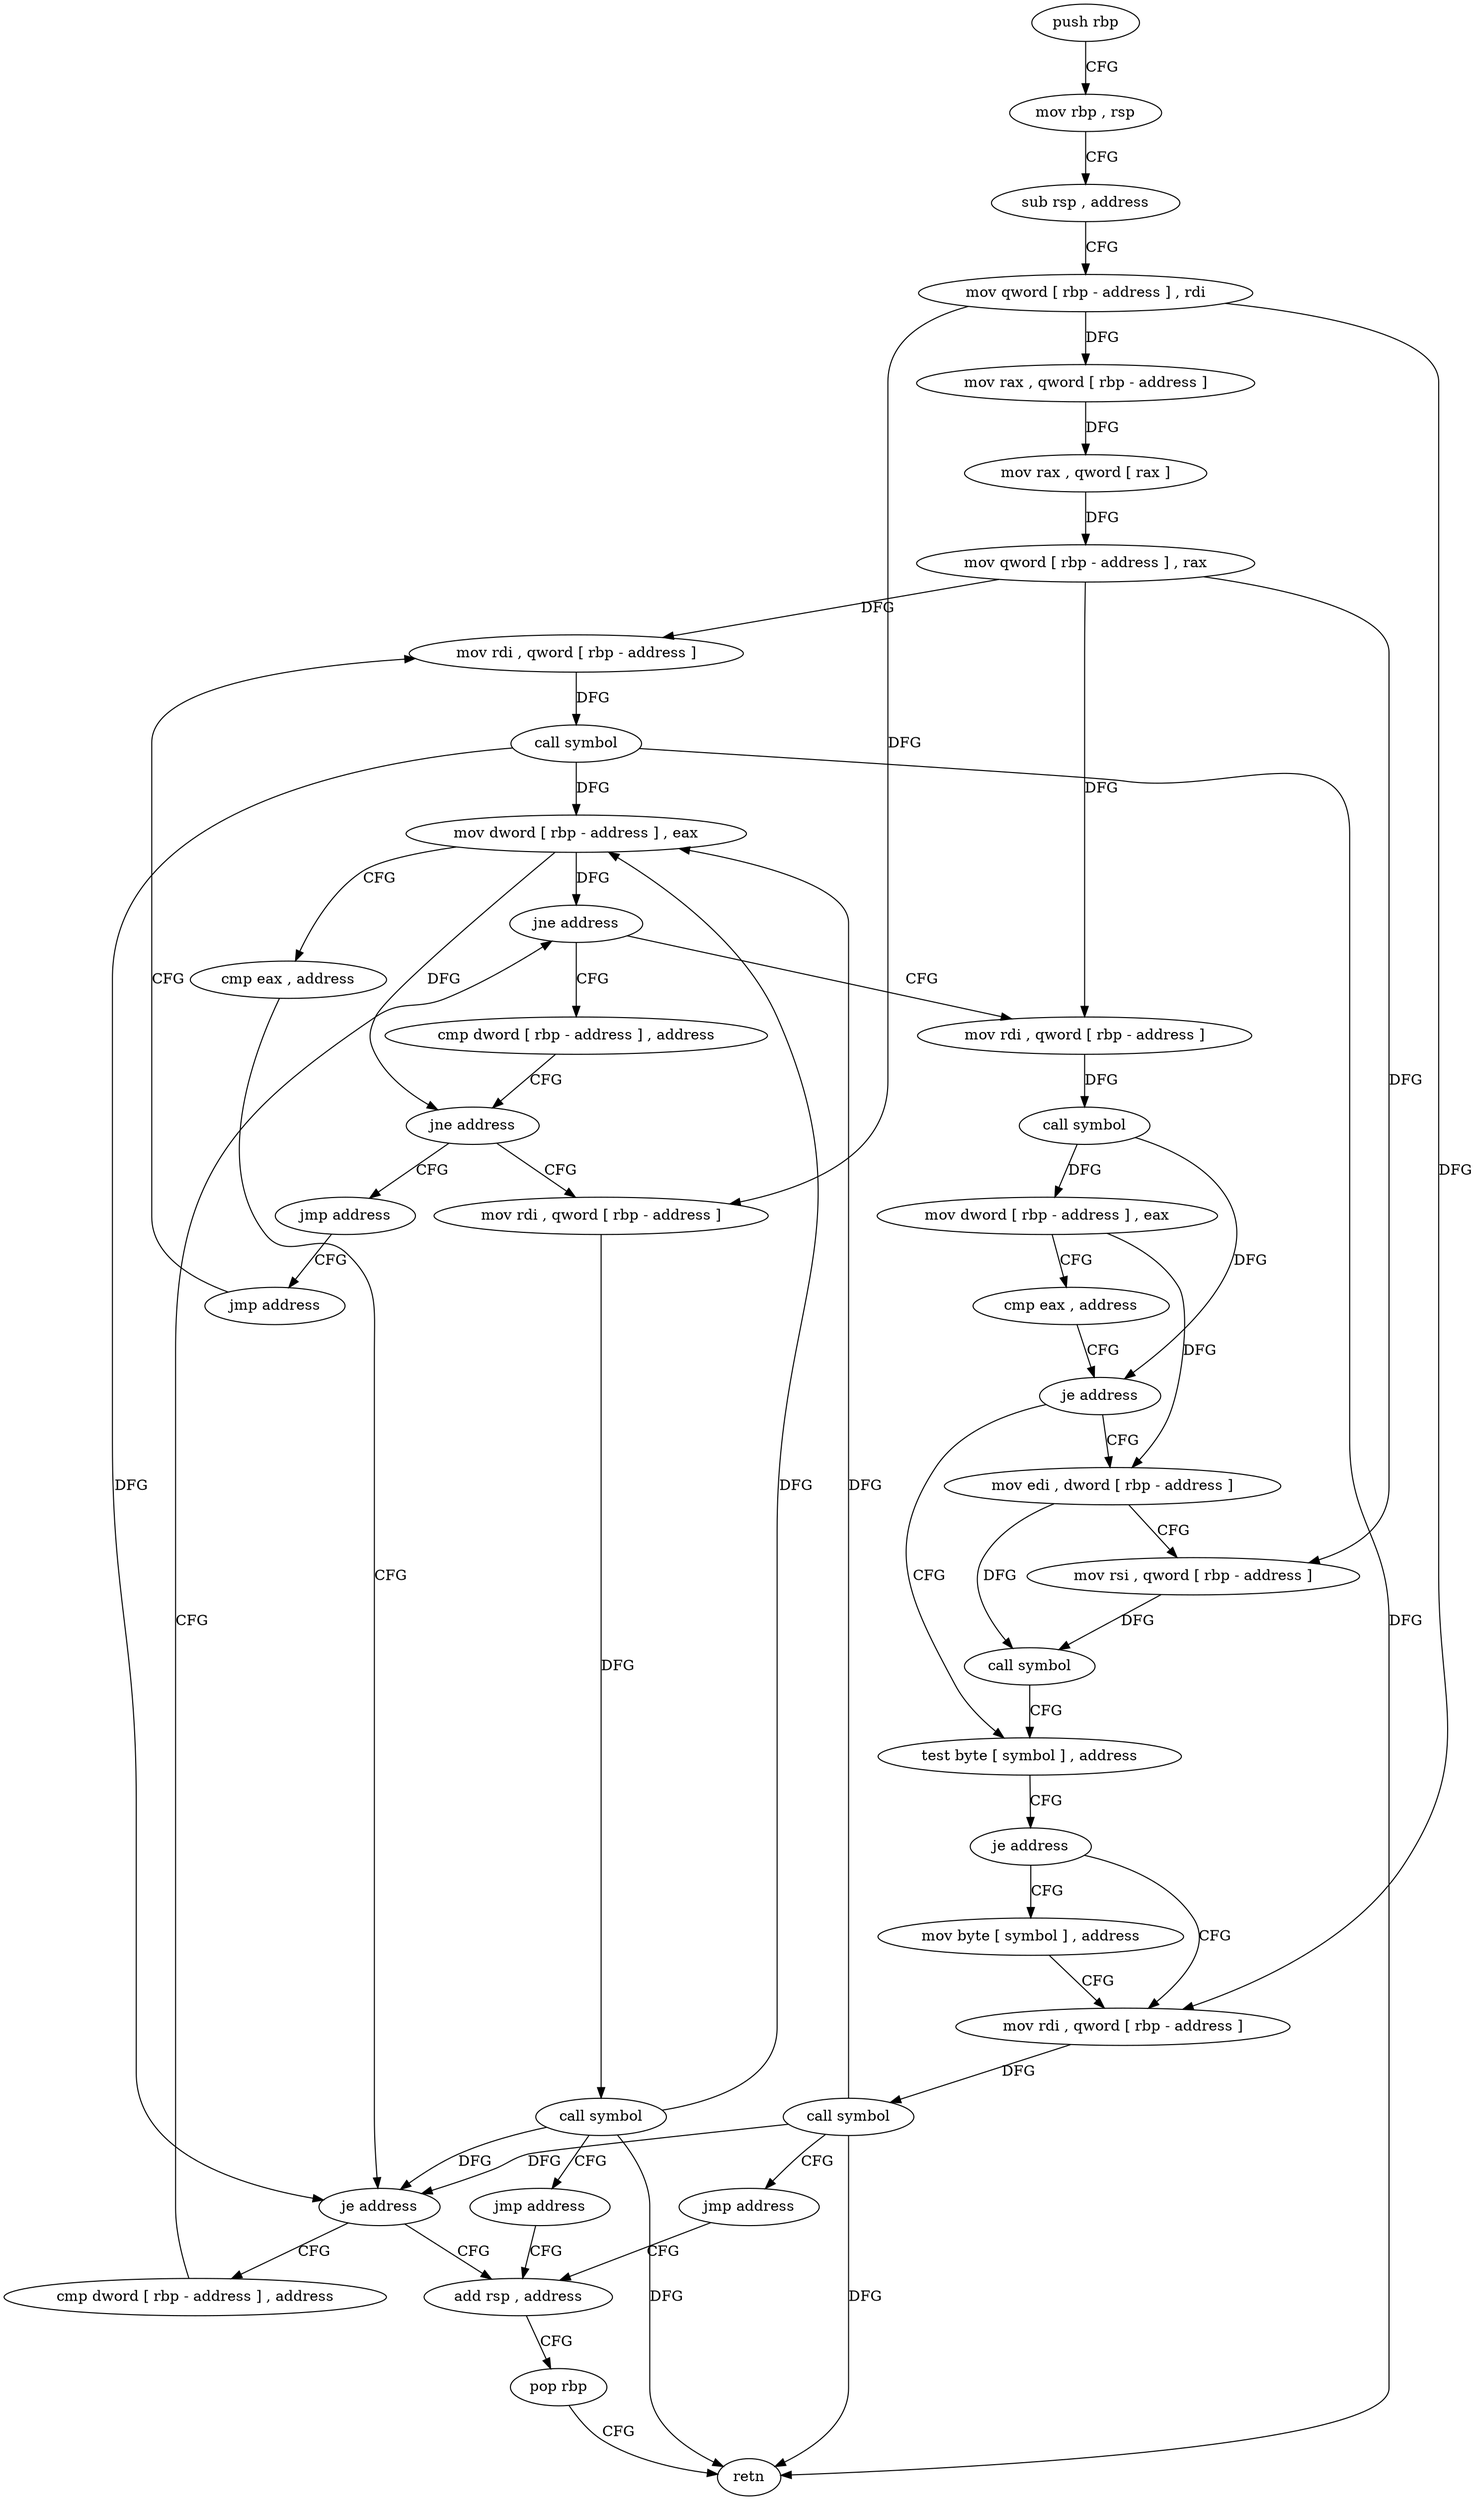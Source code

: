 digraph "func" {
"4238752" [label = "push rbp" ]
"4238753" [label = "mov rbp , rsp" ]
"4238756" [label = "sub rsp , address" ]
"4238760" [label = "mov qword [ rbp - address ] , rdi" ]
"4238764" [label = "mov rax , qword [ rbp - address ]" ]
"4238768" [label = "mov rax , qword [ rax ]" ]
"4238771" [label = "mov qword [ rbp - address ] , rax" ]
"4238775" [label = "mov rdi , qword [ rbp - address ]" ]
"4238909" [label = "add rsp , address" ]
"4238913" [label = "pop rbp" ]
"4238914" [label = "retn" ]
"4238796" [label = "cmp dword [ rbp - address ] , address" ]
"4238800" [label = "jne address" ]
"4238875" [label = "cmp dword [ rbp - address ] , address" ]
"4238806" [label = "mov rdi , qword [ rbp - address ]" ]
"4238879" [label = "jne address" ]
"4238899" [label = "jmp address" ]
"4238885" [label = "mov rdi , qword [ rbp - address ]" ]
"4238810" [label = "call symbol" ]
"4238815" [label = "mov dword [ rbp - address ] , eax" ]
"4238818" [label = "cmp eax , address" ]
"4238821" [label = "je address" ]
"4238839" [label = "test byte [ symbol ] , address" ]
"4238827" [label = "mov edi , dword [ rbp - address ]" ]
"4238904" [label = "jmp address" ]
"4238889" [label = "call symbol" ]
"4238894" [label = "jmp address" ]
"4238847" [label = "je address" ]
"4238861" [label = "mov rdi , qword [ rbp - address ]" ]
"4238853" [label = "mov byte [ symbol ] , address" ]
"4238830" [label = "mov rsi , qword [ rbp - address ]" ]
"4238834" [label = "call symbol" ]
"4238865" [label = "call symbol" ]
"4238870" [label = "jmp address" ]
"4238779" [label = "call symbol" ]
"4238784" [label = "mov dword [ rbp - address ] , eax" ]
"4238787" [label = "cmp eax , address" ]
"4238790" [label = "je address" ]
"4238752" -> "4238753" [ label = "CFG" ]
"4238753" -> "4238756" [ label = "CFG" ]
"4238756" -> "4238760" [ label = "CFG" ]
"4238760" -> "4238764" [ label = "DFG" ]
"4238760" -> "4238885" [ label = "DFG" ]
"4238760" -> "4238861" [ label = "DFG" ]
"4238764" -> "4238768" [ label = "DFG" ]
"4238768" -> "4238771" [ label = "DFG" ]
"4238771" -> "4238775" [ label = "DFG" ]
"4238771" -> "4238806" [ label = "DFG" ]
"4238771" -> "4238830" [ label = "DFG" ]
"4238775" -> "4238779" [ label = "DFG" ]
"4238909" -> "4238913" [ label = "CFG" ]
"4238913" -> "4238914" [ label = "CFG" ]
"4238796" -> "4238800" [ label = "CFG" ]
"4238800" -> "4238875" [ label = "CFG" ]
"4238800" -> "4238806" [ label = "CFG" ]
"4238875" -> "4238879" [ label = "CFG" ]
"4238806" -> "4238810" [ label = "DFG" ]
"4238879" -> "4238899" [ label = "CFG" ]
"4238879" -> "4238885" [ label = "CFG" ]
"4238899" -> "4238904" [ label = "CFG" ]
"4238885" -> "4238889" [ label = "DFG" ]
"4238810" -> "4238815" [ label = "DFG" ]
"4238810" -> "4238821" [ label = "DFG" ]
"4238815" -> "4238818" [ label = "CFG" ]
"4238815" -> "4238827" [ label = "DFG" ]
"4238818" -> "4238821" [ label = "CFG" ]
"4238821" -> "4238839" [ label = "CFG" ]
"4238821" -> "4238827" [ label = "CFG" ]
"4238839" -> "4238847" [ label = "CFG" ]
"4238827" -> "4238830" [ label = "CFG" ]
"4238827" -> "4238834" [ label = "DFG" ]
"4238904" -> "4238775" [ label = "CFG" ]
"4238889" -> "4238894" [ label = "CFG" ]
"4238889" -> "4238784" [ label = "DFG" ]
"4238889" -> "4238790" [ label = "DFG" ]
"4238889" -> "4238914" [ label = "DFG" ]
"4238894" -> "4238909" [ label = "CFG" ]
"4238847" -> "4238861" [ label = "CFG" ]
"4238847" -> "4238853" [ label = "CFG" ]
"4238861" -> "4238865" [ label = "DFG" ]
"4238853" -> "4238861" [ label = "CFG" ]
"4238830" -> "4238834" [ label = "DFG" ]
"4238834" -> "4238839" [ label = "CFG" ]
"4238865" -> "4238870" [ label = "CFG" ]
"4238865" -> "4238784" [ label = "DFG" ]
"4238865" -> "4238790" [ label = "DFG" ]
"4238865" -> "4238914" [ label = "DFG" ]
"4238870" -> "4238909" [ label = "CFG" ]
"4238779" -> "4238784" [ label = "DFG" ]
"4238779" -> "4238790" [ label = "DFG" ]
"4238779" -> "4238914" [ label = "DFG" ]
"4238784" -> "4238787" [ label = "CFG" ]
"4238784" -> "4238800" [ label = "DFG" ]
"4238784" -> "4238879" [ label = "DFG" ]
"4238787" -> "4238790" [ label = "CFG" ]
"4238790" -> "4238909" [ label = "CFG" ]
"4238790" -> "4238796" [ label = "CFG" ]
}
